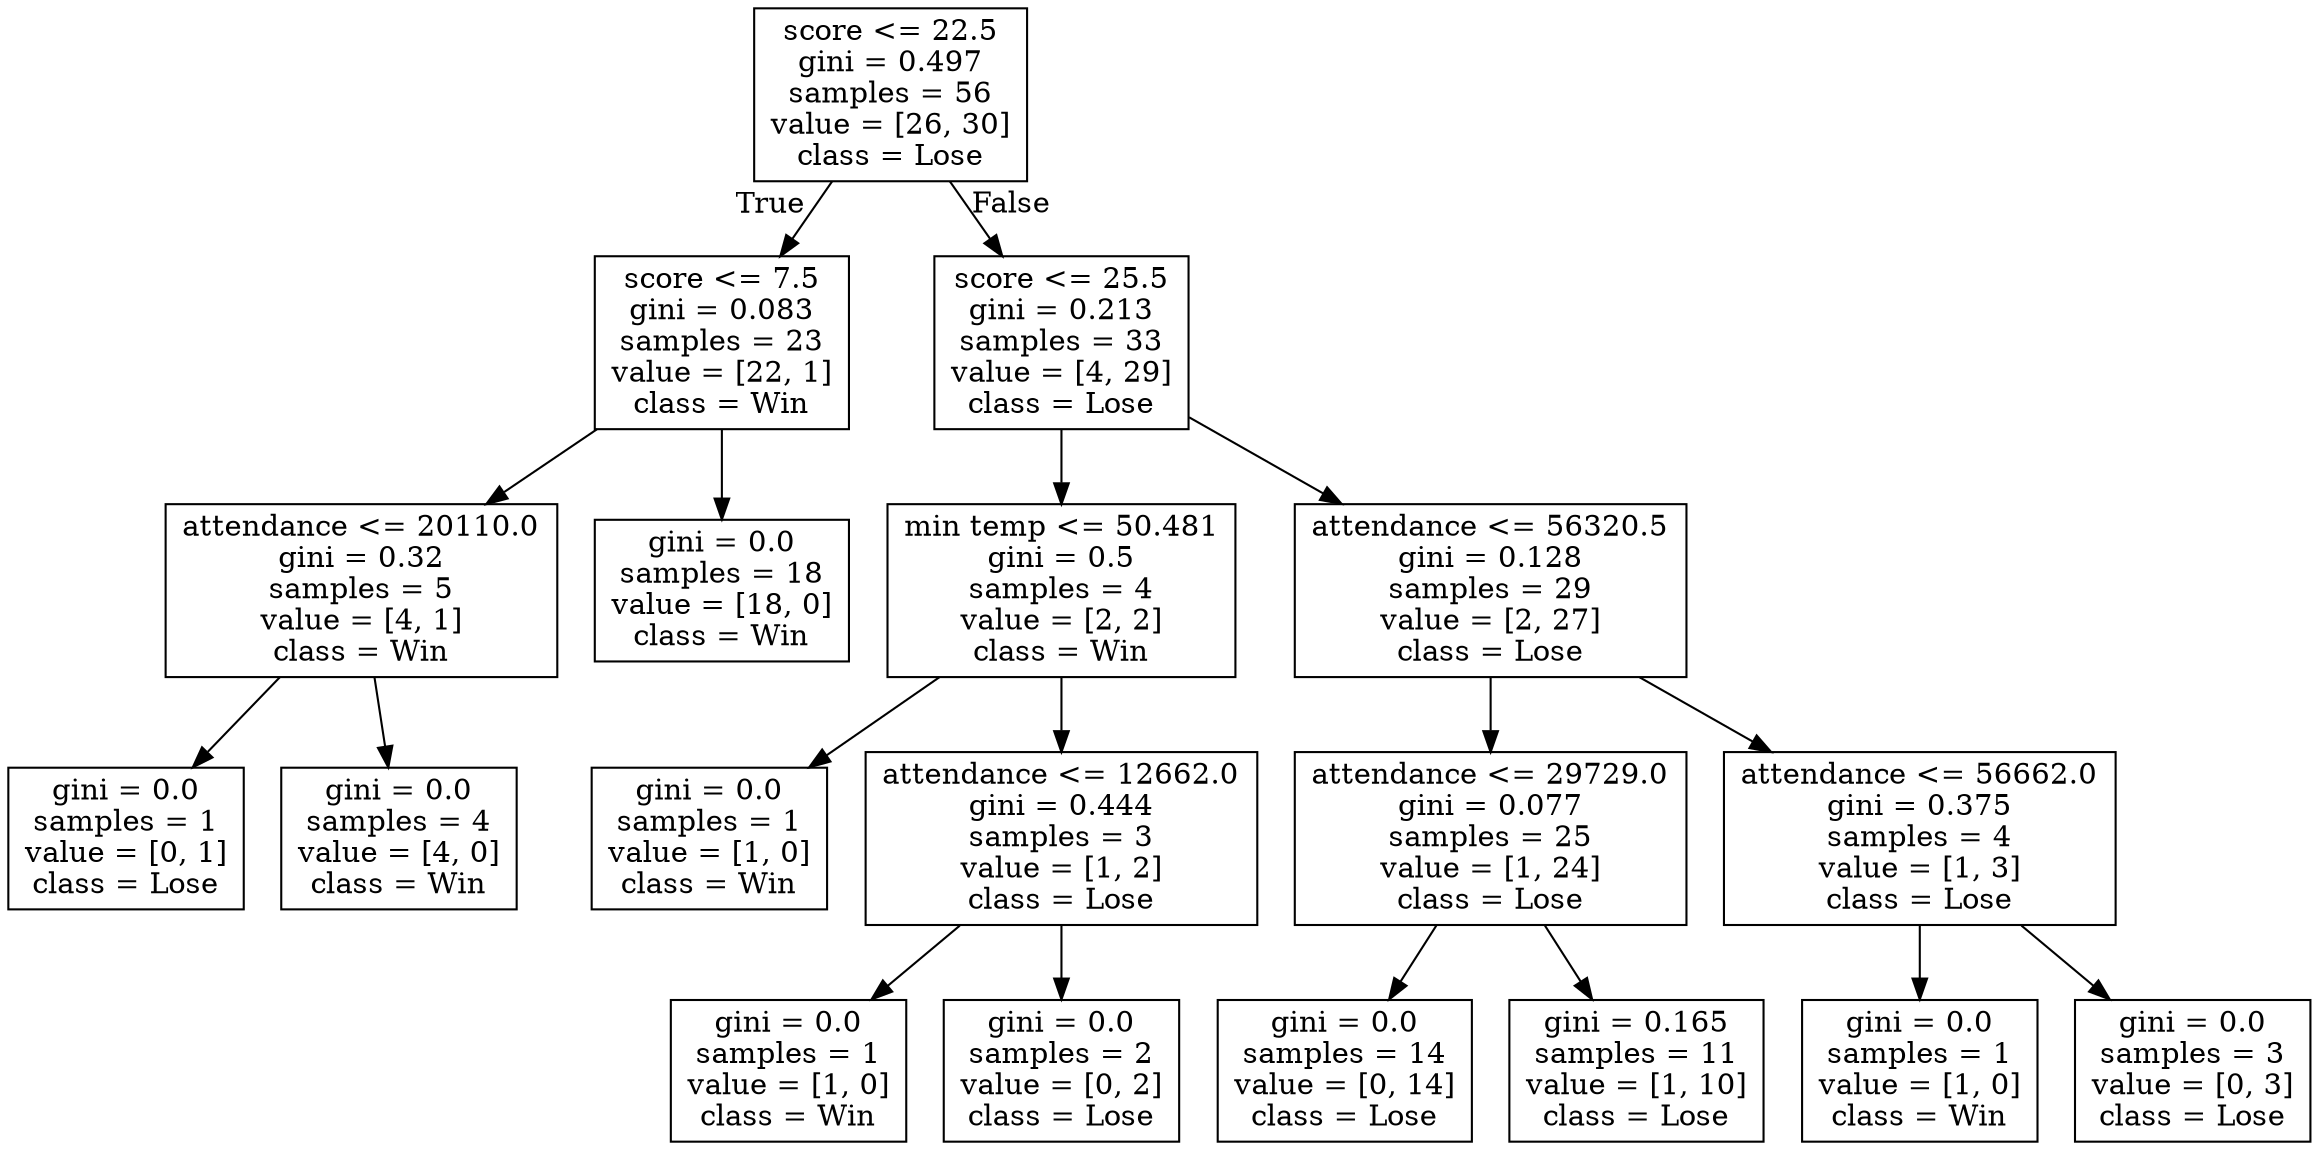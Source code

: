 digraph Tree {
node [shape=box] ;
0 [label="score <= 22.5\ngini = 0.497\nsamples = 56\nvalue = [26, 30]\nclass = Lose"] ;
1 [label="score <= 7.5\ngini = 0.083\nsamples = 23\nvalue = [22, 1]\nclass = Win"] ;
0 -> 1 [labeldistance=2.5, labelangle=45, headlabel="True"] ;
2 [label="attendance <= 20110.0\ngini = 0.32\nsamples = 5\nvalue = [4, 1]\nclass = Win"] ;
1 -> 2 ;
3 [label="gini = 0.0\nsamples = 1\nvalue = [0, 1]\nclass = Lose"] ;
2 -> 3 ;
4 [label="gini = 0.0\nsamples = 4\nvalue = [4, 0]\nclass = Win"] ;
2 -> 4 ;
5 [label="gini = 0.0\nsamples = 18\nvalue = [18, 0]\nclass = Win"] ;
1 -> 5 ;
6 [label="score <= 25.5\ngini = 0.213\nsamples = 33\nvalue = [4, 29]\nclass = Lose"] ;
0 -> 6 [labeldistance=2.5, labelangle=-45, headlabel="False"] ;
7 [label="min temp <= 50.481\ngini = 0.5\nsamples = 4\nvalue = [2, 2]\nclass = Win"] ;
6 -> 7 ;
8 [label="gini = 0.0\nsamples = 1\nvalue = [1, 0]\nclass = Win"] ;
7 -> 8 ;
9 [label="attendance <= 12662.0\ngini = 0.444\nsamples = 3\nvalue = [1, 2]\nclass = Lose"] ;
7 -> 9 ;
10 [label="gini = 0.0\nsamples = 1\nvalue = [1, 0]\nclass = Win"] ;
9 -> 10 ;
11 [label="gini = 0.0\nsamples = 2\nvalue = [0, 2]\nclass = Lose"] ;
9 -> 11 ;
12 [label="attendance <= 56320.5\ngini = 0.128\nsamples = 29\nvalue = [2, 27]\nclass = Lose"] ;
6 -> 12 ;
13 [label="attendance <= 29729.0\ngini = 0.077\nsamples = 25\nvalue = [1, 24]\nclass = Lose"] ;
12 -> 13 ;
14 [label="gini = 0.0\nsamples = 14\nvalue = [0, 14]\nclass = Lose"] ;
13 -> 14 ;
15 [label="gini = 0.165\nsamples = 11\nvalue = [1, 10]\nclass = Lose"] ;
13 -> 15 ;
16 [label="attendance <= 56662.0\ngini = 0.375\nsamples = 4\nvalue = [1, 3]\nclass = Lose"] ;
12 -> 16 ;
17 [label="gini = 0.0\nsamples = 1\nvalue = [1, 0]\nclass = Win"] ;
16 -> 17 ;
18 [label="gini = 0.0\nsamples = 3\nvalue = [0, 3]\nclass = Lose"] ;
16 -> 18 ;
}